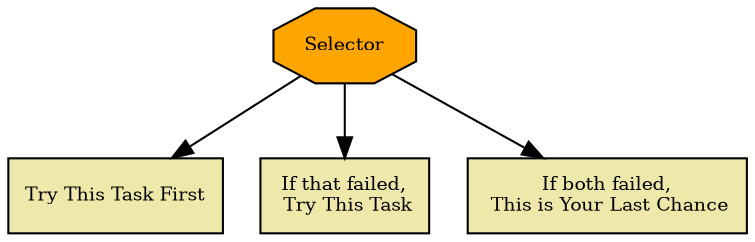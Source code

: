 digraph selector {
	dpi="300"; ratio=auto; size="6,6";
	graph [fontname="times-roman"];
	node [fontname="times-roman"];
	edge [fontname="times-roman"];

	selector [fillcolor=orange, fontcolor=black, fontsize=9, label=Selector, shape=octagon, style=filled];
	task1 [fillcolor=palegoldenrod, fontcolor=black, fontsize=9, label="Try This Task First", shape=rectangle, style=filled];
	selector -> task1;
	task2 [fillcolor=palegoldenrod, fontcolor=black, fontsize=9, label="If that failed,\n Try This Task", shape=rectangle, style=filled];
	selector -> task2;
	task3 [fillcolor=palegoldenrod, fontcolor=black, fontsize=9, label="If both failed,\n This is Your Last Chance", shape=rectangle, style=filled];
	selector -> task3;
}
